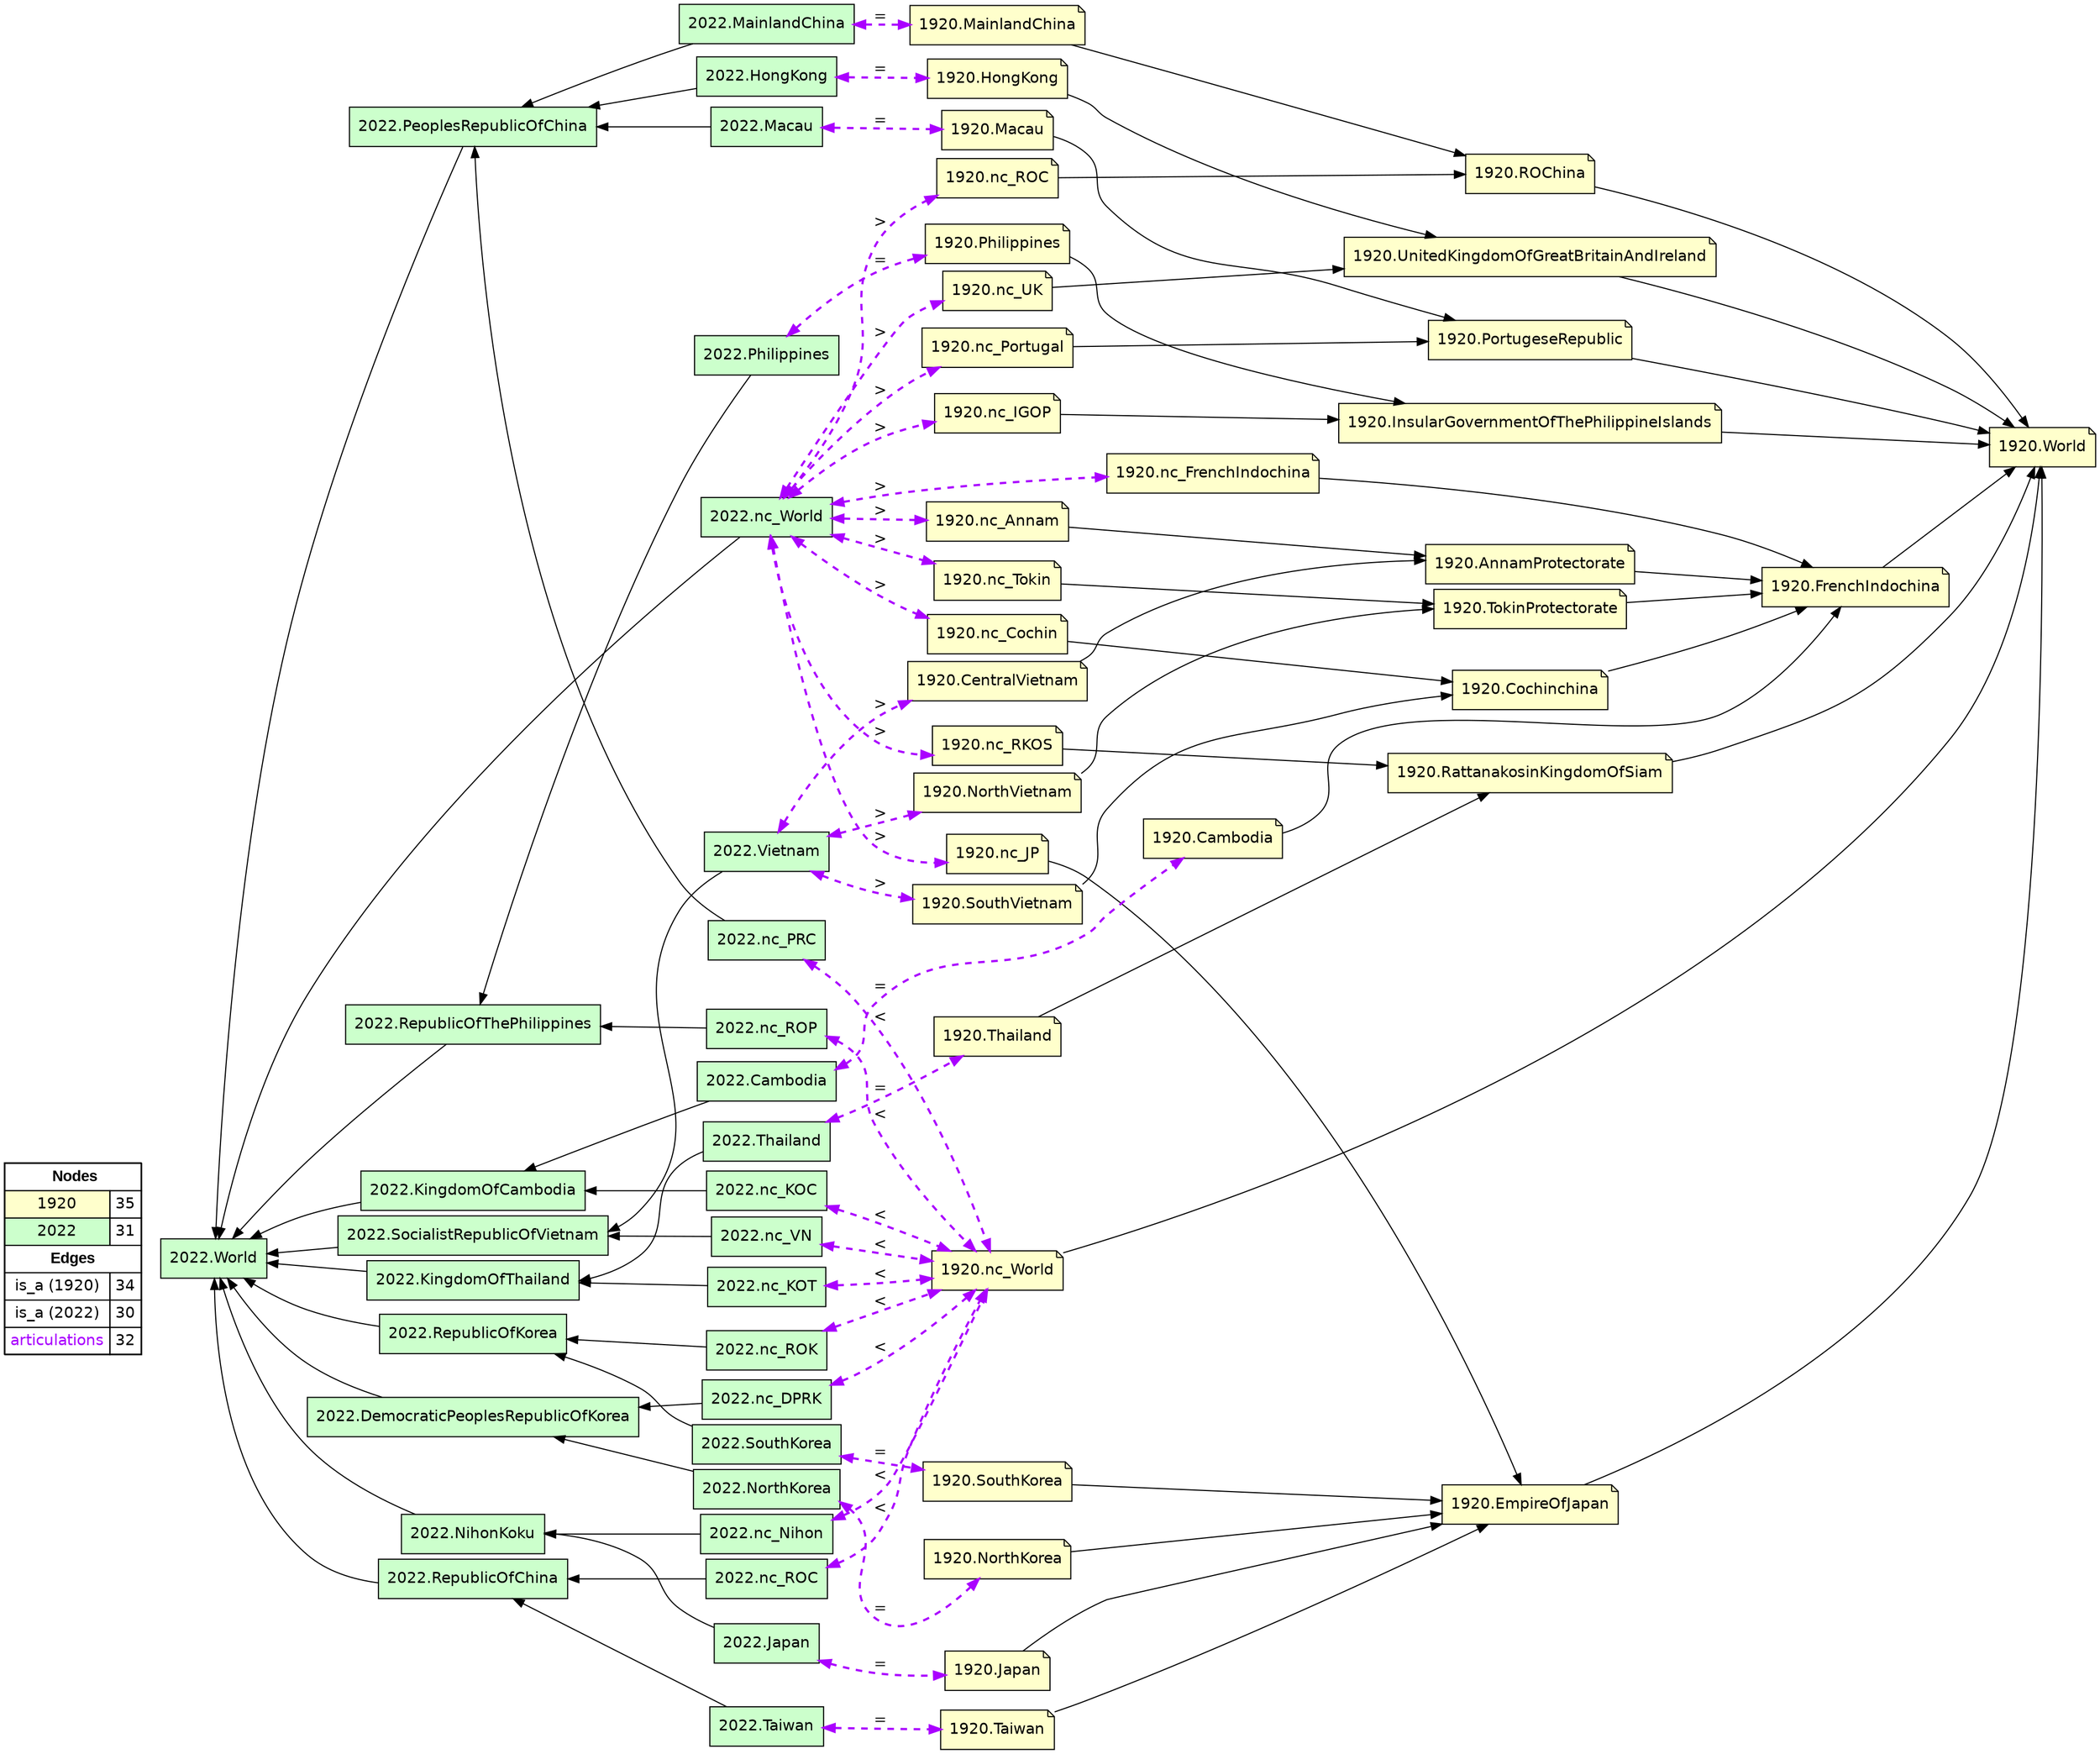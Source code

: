 digraph{
rankdir=LR
node[shape=circle style=filled fillcolor="#FFFFFF"] 
node[shape=note style=filled fillcolor="#FFFFCC" fontname="helvetica"] 
"1920.InsularGovernmentOfThePhilippineIslands"
"1920.nc_Portugal"
"1920.SouthKorea"
"1920.Macau"
"1920.Thailand"
"1920.nc_World"
"1920.UnitedKingdomOfGreatBritainAndIreland"
"1920.TokinProtectorate"
"1920.nc_UK"
"1920.nc_Cochin"
"1920.AnnamProtectorate"
"1920.Taiwan"
"1920.CentralVietnam"
"1920.nc_Tokin"
"1920.Japan"
"1920.World"
"1920.EmpireOfJapan"
"1920.nc_IGOP"
"1920.Cochinchina"
"1920.PortugeseRepublic"
"1920.RattanakosinKingdomOfSiam"
"1920.nc_JP"
"1920.SouthVietnam"
"1920.Philippines"
"1920.nc_ROC"
"1920.HongKong"
"1920.ROChina"
"1920.nc_Annam"
"1920.NorthKorea"
"1920.MainlandChina"
"1920.nc_FrenchIndochina"
"1920.NorthVietnam"
"1920.FrenchIndochina"
"1920.Cambodia"
"1920.nc_RKOS"
node[shape=circle style=filled fillcolor="#FFFFFF"] 
node[shape=box style=filled fillcolor="#CCFFCC" fontname="helvetica"] 
"2022.Japan"
"2022.HongKong"
"2022.Macau"
"2022.nc_VN"
"2022.SocialistRepublicOfVietnam"
"2022.RepublicOfKorea"
"2022.DemocraticPeoplesRepublicOfKorea"
"2022.Philippines"
"2022.nc_World"
"2022.PeoplesRepublicOfChina"
"2022.MainlandChina"
"2022.RepublicOfChina"
"2022.nc_ROP"
"2022.RepublicOfThePhilippines"
"2022.nc_Nihon"
"2022.Vietnam"
"2022.nc_DPRK"
"2022.NihonKoku"
"2022.Cambodia"
"2022.World"
"2022.KingdomOfThailand"
"2022.Taiwan"
"2022.nc_PRC"
"2022.KingdomOfCambodia"
"2022.Thailand"
"2022.NorthKorea"
"2022.nc_ROK"
"2022.nc_KOC"
"2022.nc_ROC"
"2022.SouthKorea"
"2022.nc_KOT"
edge[style=solid color="#000000" constraint=true penwidth=1 dir=forward]
edge[style=solid color="#000000" constraint=true penwidth=1 dir=forward]
"1920.FrenchIndochina" -> "1920.World"
"1920.nc_ROC" -> "1920.ROChina"
"1920.NorthVietnam" -> "1920.TokinProtectorate"
"1920.Cambodia" -> "1920.FrenchIndochina"
"1920.nc_UK" -> "1920.UnitedKingdomOfGreatBritainAndIreland"
"1920.nc_Tokin" -> "1920.TokinProtectorate"
"1920.Thailand" -> "1920.RattanakosinKingdomOfSiam"
"1920.nc_Portugal" -> "1920.PortugeseRepublic"
"1920.nc_Annam" -> "1920.AnnamProtectorate"
"1920.CentralVietnam" -> "1920.AnnamProtectorate"
"1920.nc_RKOS" -> "1920.RattanakosinKingdomOfSiam"
"1920.nc_Cochin" -> "1920.Cochinchina"
"1920.Cochinchina" -> "1920.FrenchIndochina"
"1920.PortugeseRepublic" -> "1920.World"
"1920.SouthVietnam" -> "1920.Cochinchina"
"1920.UnitedKingdomOfGreatBritainAndIreland" -> "1920.World"
"1920.Taiwan" -> "1920.EmpireOfJapan"
"1920.NorthKorea" -> "1920.EmpireOfJapan"
"1920.MainlandChina" -> "1920.ROChina"
"1920.ROChina" -> "1920.World"
"1920.AnnamProtectorate" -> "1920.FrenchIndochina"
"1920.EmpireOfJapan" -> "1920.World"
"1920.nc_World" -> "1920.World"
"1920.nc_FrenchIndochina" -> "1920.FrenchIndochina"
"1920.HongKong" -> "1920.UnitedKingdomOfGreatBritainAndIreland"
"1920.Philippines" -> "1920.InsularGovernmentOfThePhilippineIslands"
"1920.nc_JP" -> "1920.EmpireOfJapan"
"1920.Macau" -> "1920.PortugeseRepublic"
"1920.SouthKorea" -> "1920.EmpireOfJapan"
"1920.TokinProtectorate" -> "1920.FrenchIndochina"
"1920.RattanakosinKingdomOfSiam" -> "1920.World"
"1920.nc_IGOP" -> "1920.InsularGovernmentOfThePhilippineIslands"
"1920.InsularGovernmentOfThePhilippineIslands" -> "1920.World"
"1920.Japan" -> "1920.EmpireOfJapan"
edge[style=solid color="#000000" constraint=true penwidth=1 dir=forward]
edge[style=solid color="#000000" constraint=true penwidth=1 dir=forward]
"2022.RepublicOfThePhilippines" -> "2022.Philippines" [dir=back]
"2022.RepublicOfChina" -> "2022.nc_ROC" [dir=back]
"2022.DemocraticPeoplesRepublicOfKorea" -> "2022.nc_DPRK" [dir=back]
"2022.PeoplesRepublicOfChina" -> "2022.Macau" [dir=back]
"2022.World" -> "2022.RepublicOfKorea" [dir=back]
"2022.RepublicOfKorea" -> "2022.SouthKorea" [dir=back]
"2022.NihonKoku" -> "2022.nc_Nihon" [dir=back]
"2022.World" -> "2022.RepublicOfChina" [dir=back]
"2022.World" -> "2022.SocialistRepublicOfVietnam" [dir=back]
"2022.KingdomOfThailand" -> "2022.nc_KOT" [dir=back]
"2022.World" -> "2022.KingdomOfCambodia" [dir=back]
"2022.RepublicOfChina" -> "2022.Taiwan" [dir=back]
"2022.World" -> "2022.DemocraticPeoplesRepublicOfKorea" [dir=back]
"2022.World" -> "2022.NihonKoku" [dir=back]
"2022.KingdomOfCambodia" -> "2022.Cambodia" [dir=back]
"2022.RepublicOfKorea" -> "2022.nc_ROK" [dir=back]
"2022.RepublicOfThePhilippines" -> "2022.nc_ROP" [dir=back]
"2022.NihonKoku" -> "2022.Japan" [dir=back]
"2022.SocialistRepublicOfVietnam" -> "2022.nc_VN" [dir=back]
"2022.World" -> "2022.nc_World" [dir=back]
"2022.SocialistRepublicOfVietnam" -> "2022.Vietnam" [dir=back]
"2022.World" -> "2022.RepublicOfThePhilippines" [dir=back]
"2022.PeoplesRepublicOfChina" -> "2022.HongKong" [dir=back]
"2022.World" -> "2022.PeoplesRepublicOfChina" [dir=back]
"2022.PeoplesRepublicOfChina" -> "2022.MainlandChina" [dir=back]
"2022.DemocraticPeoplesRepublicOfKorea" -> "2022.NorthKorea" [dir=back]
"2022.KingdomOfThailand" -> "2022.Thailand" [dir=back]
"2022.KingdomOfCambodia" -> "2022.nc_KOC" [dir=back]
"2022.World" -> "2022.KingdomOfThailand" [dir=back]
"2022.PeoplesRepublicOfChina" -> "2022.nc_PRC" [dir=back]
edge[style=solid color="#000000" constraint=true penwidth=1 dir=forward]
edge[style=dashed color="#AA00FF" constraint=true penwidth=2 dir=both]
"2022.nc_DPRK" -> "1920.nc_World" [label="<"]
"2022.nc_World" -> "1920.nc_Portugal" [label=">"]
"2022.Philippines" -> "1920.Philippines" [label="="]
"2022.nc_Nihon" -> "1920.nc_World" [label="<"]
"2022.nc_World" -> "1920.nc_Annam" [label=">"]
"2022.nc_World" -> "1920.nc_FrenchIndochina" [label=">"]
"2022.NorthKorea" -> "1920.NorthKorea" [label="="]
"2022.MainlandChina" -> "1920.MainlandChina" [label="="]
"2022.nc_ROP" -> "1920.nc_World" [label="<"]
"2022.nc_World" -> "1920.nc_IGOP" [label=">"]
"2022.nc_World" -> "1920.nc_UK" [label=">"]
"2022.nc_PRC" -> "1920.nc_World" [label="<"]
"2022.nc_ROC" -> "1920.nc_World" [label="<"]
"2022.Macau" -> "1920.Macau" [label="="]
"2022.Japan" -> "1920.Japan" [label="="]
"2022.Cambodia" -> "1920.Cambodia" [label="="]
"2022.SouthKorea" -> "1920.SouthKorea" [label="="]
"2022.HongKong" -> "1920.HongKong" [label="="]
"2022.nc_ROK" -> "1920.nc_World" [label="<"]
"2022.Vietnam" -> "1920.CentralVietnam" [label=">"]
"2022.nc_World" -> "1920.nc_RKOS" [label=">"]
"2022.Taiwan" -> "1920.Taiwan" [label="="]
"2022.nc_VN" -> "1920.nc_World" [label="<"]
"2022.nc_KOT" -> "1920.nc_World" [label="<"]
"2022.nc_World" -> "1920.nc_Tokin" [label=">"]
"2022.Thailand" -> "1920.Thailand" [label="="]
"2022.nc_KOC" -> "1920.nc_World" [label="<"]
"2022.Vietnam" -> "1920.NorthVietnam" [label=">"]
"2022.nc_World" -> "1920.nc_JP" [label=">"]
"2022.nc_World" -> "1920.nc_Cochin" [label=">"]
"2022.Vietnam" -> "1920.SouthVietnam" [label=">"]
"2022.nc_World" -> "1920.nc_ROC" [label=">"]
node[shape=box] 
{rank=source Legend [fillcolor= white margin=0 label=< 
 <TABLE BORDER="0" CELLBORDER="1" CELLSPACING="0" CELLPADDING="4"> 
<TR> <TD COLSPAN="2"><font face="Arial Black"> Nodes</font></TD> </TR> 
<TR> 
 <TD bgcolor="#FFFFCC" fontname="helvetica">1920</TD> 
 <TD>35</TD> 
 </TR> 
<TR> 
 <TD bgcolor="#CCFFCC" fontname="helvetica">2022</TD> 
 <TD>31</TD> 
 </TR> 
<TR> <TD COLSPAN="2"><font face = "Arial Black"> Edges </font></TD> </TR> 
<TR> 
 <TD><font color ="#000000">is_a (1920)</font></TD><TD>34</TD>
</TR>
<TR> 
 <TD><font color ="#000000">is_a (2022)</font></TD><TD>30</TD>
</TR>
<TR> 
 <TD><font color ="#AA00FF">articulations</font></TD><TD>32</TD>
</TR>
</TABLE> 
 >] } 
}